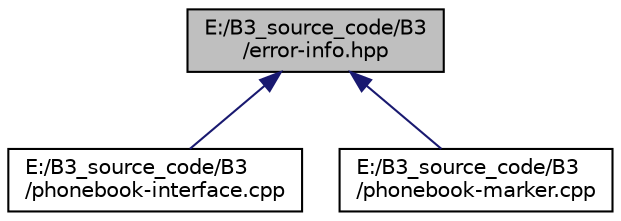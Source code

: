 digraph "E:/B3_source_code/B3/error-info.hpp"
{
 // LATEX_PDF_SIZE
  edge [fontname="Helvetica",fontsize="10",labelfontname="Helvetica",labelfontsize="10"];
  node [fontname="Helvetica",fontsize="10",shape=record];
  Node1 [label="E:/B3_source_code/B3\l/error-info.hpp",height=0.2,width=0.4,color="black", fillcolor="grey75", style="filled", fontcolor="black",tooltip=" "];
  Node1 -> Node2 [dir="back",color="midnightblue",fontsize="10",style="solid",fontname="Helvetica"];
  Node2 [label="E:/B3_source_code/B3\l/phonebook-interface.cpp",height=0.2,width=0.4,color="black", fillcolor="white", style="filled",URL="$phonebook-interface_8cpp.html",tooltip=" "];
  Node1 -> Node3 [dir="back",color="midnightblue",fontsize="10",style="solid",fontname="Helvetica"];
  Node3 [label="E:/B3_source_code/B3\l/phonebook-marker.cpp",height=0.2,width=0.4,color="black", fillcolor="white", style="filled",URL="$phonebook-marker_8cpp.html",tooltip=" "];
}

